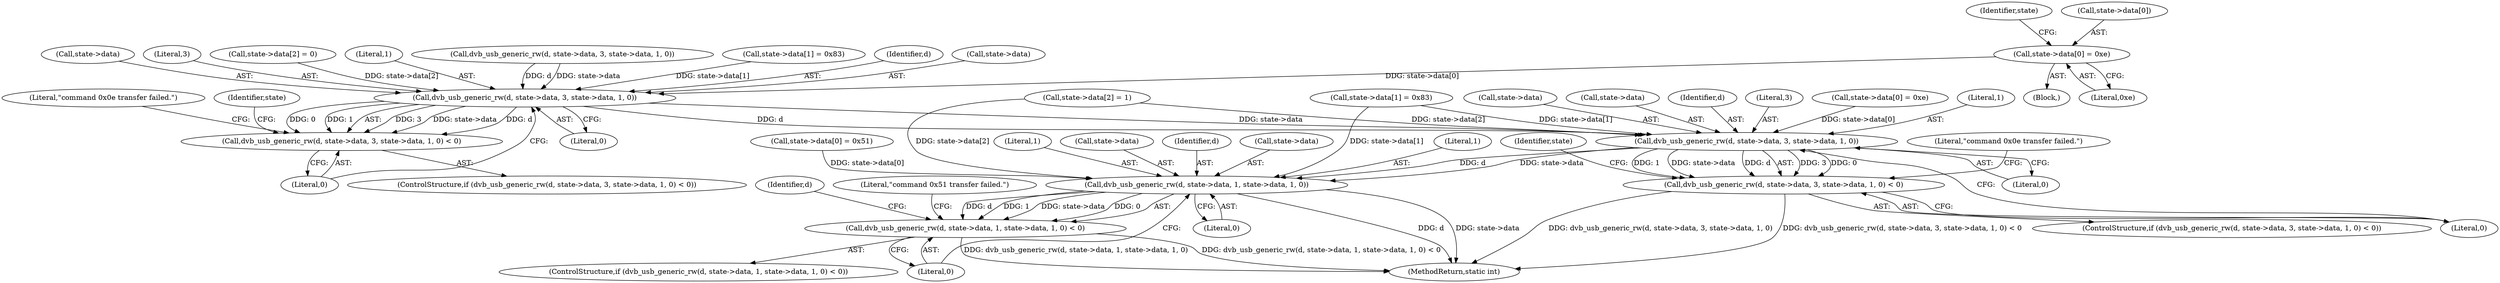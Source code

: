 digraph "0_linux_606142af57dad981b78707234cfbd15f9f7b7125_0@array" {
"1000196" [label="(Call,state->data[0] = 0xe)"];
"1000219" [label="(Call,dvb_usb_generic_rw(d, state->data, 3, state->data, 1, 0))"];
"1000218" [label="(Call,dvb_usb_generic_rw(d, state->data, 3, state->data, 1, 0) < 0)"];
"1000256" [label="(Call,dvb_usb_generic_rw(d, state->data, 3, state->data, 1, 0))"];
"1000255" [label="(Call,dvb_usb_generic_rw(d, state->data, 3, state->data, 1, 0) < 0)"];
"1000279" [label="(Call,dvb_usb_generic_rw(d, state->data, 1, state->data, 1, 0))"];
"1000278" [label="(Call,dvb_usb_generic_rw(d, state->data, 1, state->data, 1, 0) < 0)"];
"1000285" [label="(Call,state->data)"];
"1000206" [label="(Identifier,state)"];
"1000265" [label="(Literal,1)"];
"1000247" [label="(Call,state->data[2] = 1)"];
"1000277" [label="(ControlStructure,if (dvb_usb_generic_rw(d, state->data, 1, state->data, 1, 0) < 0))"];
"1000102" [label="(Block,)"];
"1000220" [label="(Identifier,d)"];
"1000219" [label="(Call,dvb_usb_generic_rw(d, state->data, 3, state->data, 1, 0))"];
"1000279" [label="(Call,dvb_usb_generic_rw(d, state->data, 1, state->data, 1, 0))"];
"1000267" [label="(Literal,0)"];
"1000221" [label="(Call,state->data)"];
"1000232" [label="(Literal,\"command 0x0e transfer failed.\")"];
"1000197" [label="(Call,state->data[0])"];
"1000278" [label="(Call,dvb_usb_generic_rw(d, state->data, 1, state->data, 1, 0) < 0)"];
"1000288" [label="(Literal,1)"];
"1000180" [label="(Call,dvb_usb_generic_rw(d, state->data, 3, state->data, 1, 0))"];
"1000266" [label="(Literal,0)"];
"1000196" [label="(Call,state->data[0] = 0xe)"];
"1000225" [label="(Call,state->data)"];
"1000270" [label="(Call,state->data[0] = 0x51)"];
"1000256" [label="(Call,dvb_usb_generic_rw(d, state->data, 3, state->data, 1, 0))"];
"1000236" [label="(Identifier,state)"];
"1000240" [label="(Call,state->data[1] = 0x83)"];
"1000258" [label="(Call,state->data)"];
"1000284" [label="(Literal,1)"];
"1000255" [label="(Call,dvb_usb_generic_rw(d, state->data, 3, state->data, 1, 0) < 0)"];
"1000230" [label="(Literal,0)"];
"1000254" [label="(ControlStructure,if (dvb_usb_generic_rw(d, state->data, 3, state->data, 1, 0) < 0))"];
"1000262" [label="(Call,state->data)"];
"1000257" [label="(Identifier,d)"];
"1000281" [label="(Call,state->data)"];
"1000269" [label="(Literal,\"command 0x0e transfer failed.\")"];
"1000224" [label="(Literal,3)"];
"1000217" [label="(ControlStructure,if (dvb_usb_generic_rw(d, state->data, 3, state->data, 1, 0) < 0))"];
"1000353" [label="(MethodReturn,static int)"];
"1000210" [label="(Call,state->data[2] = 0)"];
"1000228" [label="(Literal,1)"];
"1000273" [label="(Identifier,state)"];
"1000280" [label="(Identifier,d)"];
"1000289" [label="(Literal,0)"];
"1000218" [label="(Call,dvb_usb_generic_rw(d, state->data, 3, state->data, 1, 0) < 0)"];
"1000261" [label="(Literal,3)"];
"1000203" [label="(Call,state->data[1] = 0x83)"];
"1000233" [label="(Call,state->data[0] = 0xe)"];
"1000296" [label="(Identifier,d)"];
"1000202" [label="(Literal,0xe)"];
"1000229" [label="(Literal,0)"];
"1000292" [label="(Literal,\"command 0x51 transfer failed.\")"];
"1000290" [label="(Literal,0)"];
"1000196" -> "1000102"  [label="AST: "];
"1000196" -> "1000202"  [label="CFG: "];
"1000197" -> "1000196"  [label="AST: "];
"1000202" -> "1000196"  [label="AST: "];
"1000206" -> "1000196"  [label="CFG: "];
"1000196" -> "1000219"  [label="DDG: state->data[0]"];
"1000219" -> "1000218"  [label="AST: "];
"1000219" -> "1000229"  [label="CFG: "];
"1000220" -> "1000219"  [label="AST: "];
"1000221" -> "1000219"  [label="AST: "];
"1000224" -> "1000219"  [label="AST: "];
"1000225" -> "1000219"  [label="AST: "];
"1000228" -> "1000219"  [label="AST: "];
"1000229" -> "1000219"  [label="AST: "];
"1000230" -> "1000219"  [label="CFG: "];
"1000219" -> "1000218"  [label="DDG: 3"];
"1000219" -> "1000218"  [label="DDG: state->data"];
"1000219" -> "1000218"  [label="DDG: d"];
"1000219" -> "1000218"  [label="DDG: 0"];
"1000219" -> "1000218"  [label="DDG: 1"];
"1000180" -> "1000219"  [label="DDG: d"];
"1000180" -> "1000219"  [label="DDG: state->data"];
"1000210" -> "1000219"  [label="DDG: state->data[2]"];
"1000203" -> "1000219"  [label="DDG: state->data[1]"];
"1000219" -> "1000256"  [label="DDG: d"];
"1000219" -> "1000256"  [label="DDG: state->data"];
"1000218" -> "1000217"  [label="AST: "];
"1000218" -> "1000230"  [label="CFG: "];
"1000230" -> "1000218"  [label="AST: "];
"1000232" -> "1000218"  [label="CFG: "];
"1000236" -> "1000218"  [label="CFG: "];
"1000256" -> "1000255"  [label="AST: "];
"1000256" -> "1000266"  [label="CFG: "];
"1000257" -> "1000256"  [label="AST: "];
"1000258" -> "1000256"  [label="AST: "];
"1000261" -> "1000256"  [label="AST: "];
"1000262" -> "1000256"  [label="AST: "];
"1000265" -> "1000256"  [label="AST: "];
"1000266" -> "1000256"  [label="AST: "];
"1000267" -> "1000256"  [label="CFG: "];
"1000256" -> "1000255"  [label="DDG: 3"];
"1000256" -> "1000255"  [label="DDG: 0"];
"1000256" -> "1000255"  [label="DDG: 1"];
"1000256" -> "1000255"  [label="DDG: state->data"];
"1000256" -> "1000255"  [label="DDG: d"];
"1000247" -> "1000256"  [label="DDG: state->data[2]"];
"1000233" -> "1000256"  [label="DDG: state->data[0]"];
"1000240" -> "1000256"  [label="DDG: state->data[1]"];
"1000256" -> "1000279"  [label="DDG: d"];
"1000256" -> "1000279"  [label="DDG: state->data"];
"1000255" -> "1000254"  [label="AST: "];
"1000255" -> "1000267"  [label="CFG: "];
"1000267" -> "1000255"  [label="AST: "];
"1000269" -> "1000255"  [label="CFG: "];
"1000273" -> "1000255"  [label="CFG: "];
"1000255" -> "1000353"  [label="DDG: dvb_usb_generic_rw(d, state->data, 3, state->data, 1, 0)"];
"1000255" -> "1000353"  [label="DDG: dvb_usb_generic_rw(d, state->data, 3, state->data, 1, 0) < 0"];
"1000279" -> "1000278"  [label="AST: "];
"1000279" -> "1000289"  [label="CFG: "];
"1000280" -> "1000279"  [label="AST: "];
"1000281" -> "1000279"  [label="AST: "];
"1000284" -> "1000279"  [label="AST: "];
"1000285" -> "1000279"  [label="AST: "];
"1000288" -> "1000279"  [label="AST: "];
"1000289" -> "1000279"  [label="AST: "];
"1000290" -> "1000279"  [label="CFG: "];
"1000279" -> "1000353"  [label="DDG: d"];
"1000279" -> "1000353"  [label="DDG: state->data"];
"1000279" -> "1000278"  [label="DDG: d"];
"1000279" -> "1000278"  [label="DDG: 1"];
"1000279" -> "1000278"  [label="DDG: state->data"];
"1000279" -> "1000278"  [label="DDG: 0"];
"1000247" -> "1000279"  [label="DDG: state->data[2]"];
"1000240" -> "1000279"  [label="DDG: state->data[1]"];
"1000270" -> "1000279"  [label="DDG: state->data[0]"];
"1000278" -> "1000277"  [label="AST: "];
"1000278" -> "1000290"  [label="CFG: "];
"1000290" -> "1000278"  [label="AST: "];
"1000292" -> "1000278"  [label="CFG: "];
"1000296" -> "1000278"  [label="CFG: "];
"1000278" -> "1000353"  [label="DDG: dvb_usb_generic_rw(d, state->data, 1, state->data, 1, 0) < 0"];
"1000278" -> "1000353"  [label="DDG: dvb_usb_generic_rw(d, state->data, 1, state->data, 1, 0)"];
}
